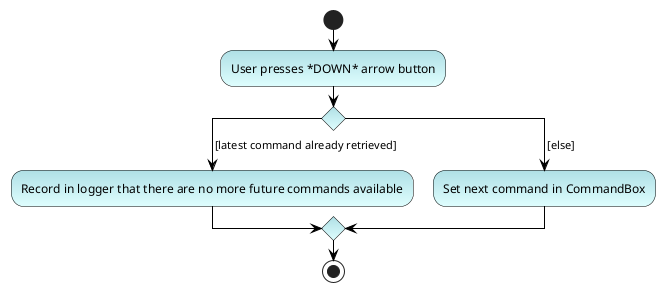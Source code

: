@startuml

skinparam ActivityBorderColor black
skinparam ArrowColor black

skinparam ActivityDiamondBorderColor black
skinparam activityDiamondBackgroundColor pink-mistyrose

skinparam activityBackgroundColor powderblue-lightcyan

skinparam TitleFontColor grey

start
:User presses *DOWN* arrow button;

'Since the beta syntax does not support placing the condition outside the
'diamond we place it as the true branch instead.

switch ()
case ( [latest command already retrieved])
    :Record in logger that there are no more future commands available;

case ( [else])
    :Set next command in CommandBox;

endswitch
stop
@enduml
